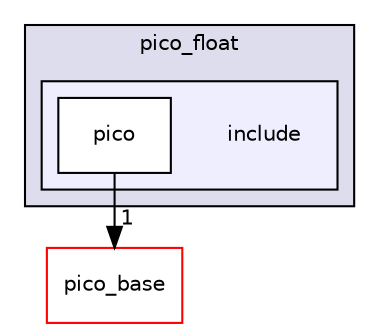 digraph "pico_float/include" {
  compound=true
  node [ fontsize="10", fontname="Helvetica"];
  edge [ labelfontsize="10", labelfontname="Helvetica"];
  subgraph clusterdir_02c5349905c51d67906d2857d9ed3159 {
    graph [ bgcolor="#ddddee", pencolor="black", label="pico_float" fontname="Helvetica", fontsize="10", URL="dir_02c5349905c51d67906d2857d9ed3159.html"]
  subgraph clusterdir_080b47f648e8dd7a83a5034bfb02f73b {
    graph [ bgcolor="#eeeeff", pencolor="black", label="" URL="dir_080b47f648e8dd7a83a5034bfb02f73b.html"];
    dir_080b47f648e8dd7a83a5034bfb02f73b [shape=plaintext label="include"];
    dir_34cd173cdbc3e7a77f39d8fb3bc83203 [shape=box label="pico" color="black" fillcolor="white" style="filled" URL="dir_34cd173cdbc3e7a77f39d8fb3bc83203.html"];
  }
  }
  dir_ee4ba4c32933fd9d1c9bce216e67756d [shape=box label="pico_base" fillcolor="white" style="filled" color="red" URL="dir_ee4ba4c32933fd9d1c9bce216e67756d.html"];
  dir_34cd173cdbc3e7a77f39d8fb3bc83203->dir_ee4ba4c32933fd9d1c9bce216e67756d [headlabel="1", labeldistance=1.5 headhref="dir_000152_000007.html"];
}

